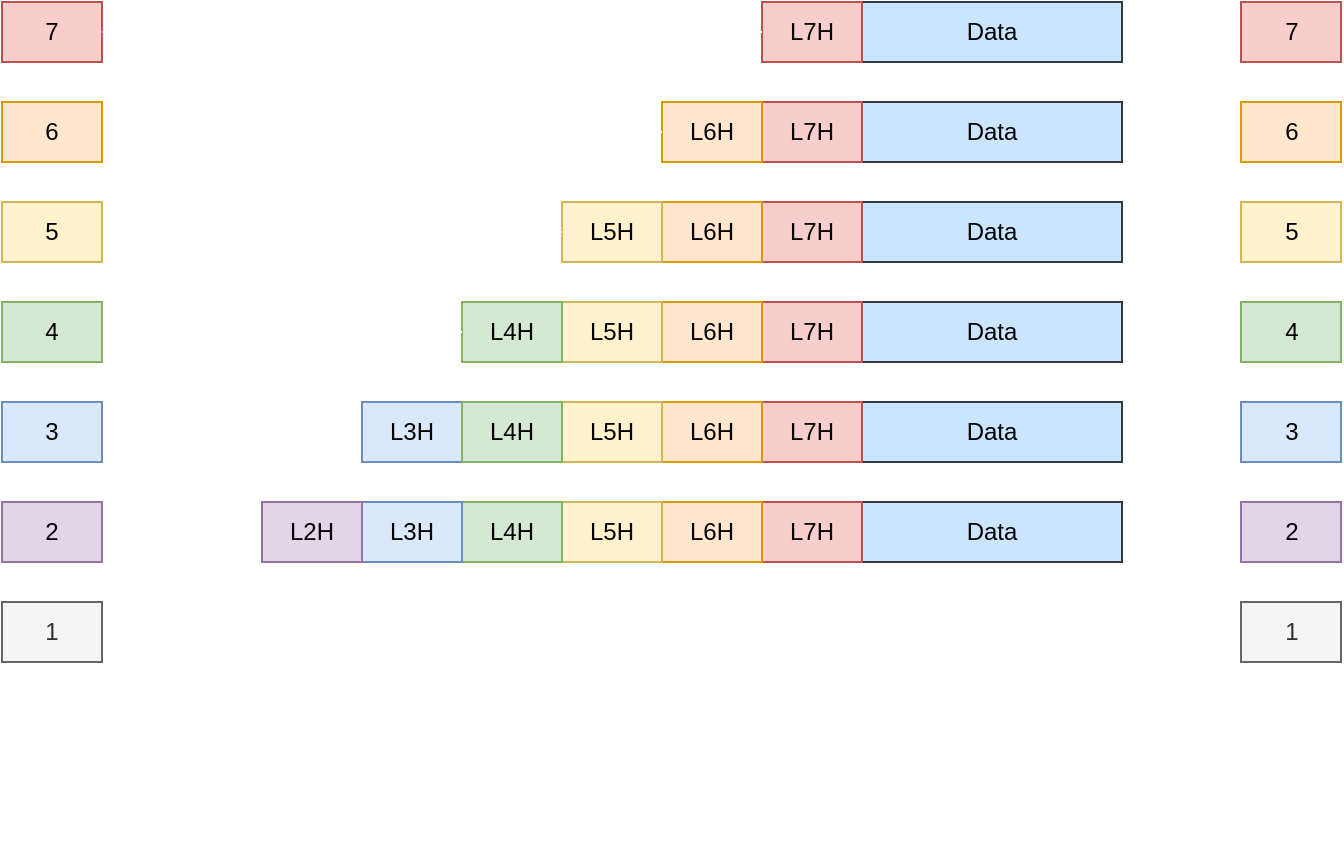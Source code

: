 <mxfile version="17.4.0" type="device"><diagram id="ptYCBpxePmRDuEOYtcHf" name="Page-1"><mxGraphModel dx="677" dy="345" grid="1" gridSize="10" guides="1" tooltips="1" connect="1" arrows="1" fold="1" page="1" pageScale="1" pageWidth="827" pageHeight="1169" math="0" shadow="0"><root><mxCell id="0"/><mxCell id="1" parent="0"/><mxCell id="hM3RNmmnsRRDc4X0w6Sd-77" style="edgeStyle=orthogonalEdgeStyle;rounded=0;orthogonalLoop=1;jettySize=auto;html=1;entryX=0;entryY=0.5;entryDx=0;entryDy=0;endArrow=classicThin;endFill=1;sketch=0;strokeColor=#FFFFFF;fontColor=#FFFFFF;startArrow=none;startFill=0;" parent="1" source="hM3RNmmnsRRDc4X0w6Sd-1" target="hM3RNmmnsRRDc4X0w6Sd-54" edge="1"><mxGeometry relative="1" as="geometry"/></mxCell><mxCell id="hM3RNmmnsRRDc4X0w6Sd-1" value="Data" style="rounded=0;whiteSpace=wrap;html=1;fillColor=#cce5ff;strokeColor=#36393d;sketch=0;" parent="1" vertex="1"><mxGeometry x="470" y="90" width="130" height="30" as="geometry"/></mxCell><mxCell id="hM3RNmmnsRRDc4X0w6Sd-2" value="L7H" style="rounded=0;whiteSpace=wrap;html=1;fillColor=#f8cecc;strokeColor=#b85450;sketch=0;" parent="1" vertex="1"><mxGeometry x="420" y="90" width="50" height="30" as="geometry"/></mxCell><mxCell id="hM3RNmmnsRRDc4X0w6Sd-78" style="edgeStyle=orthogonalEdgeStyle;rounded=0;orthogonalLoop=1;jettySize=auto;html=1;entryX=0;entryY=0.5;entryDx=0;entryDy=0;endArrow=classicThin;endFill=1;sketch=0;strokeColor=#FFFFFF;fontColor=#FFFFFF;startArrow=none;startFill=0;" parent="1" source="hM3RNmmnsRRDc4X0w6Sd-8" target="hM3RNmmnsRRDc4X0w6Sd-55" edge="1"><mxGeometry relative="1" as="geometry"/></mxCell><mxCell id="hM3RNmmnsRRDc4X0w6Sd-8" value="Data" style="rounded=0;whiteSpace=wrap;html=1;fillColor=#cce5ff;strokeColor=#36393d;sketch=0;" parent="1" vertex="1"><mxGeometry x="470" y="140" width="130" height="30" as="geometry"/></mxCell><mxCell id="hM3RNmmnsRRDc4X0w6Sd-9" value="L7H" style="rounded=0;whiteSpace=wrap;html=1;fillColor=#f8cecc;strokeColor=#b85450;sketch=0;" parent="1" vertex="1"><mxGeometry x="420" y="140" width="50" height="30" as="geometry"/></mxCell><mxCell id="hM3RNmmnsRRDc4X0w6Sd-10" value="L6H" style="rounded=0;whiteSpace=wrap;html=1;fillColor=#ffe6cc;strokeColor=#d79b00;sketch=0;" parent="1" vertex="1"><mxGeometry x="370" y="140" width="50" height="30" as="geometry"/></mxCell><mxCell id="hM3RNmmnsRRDc4X0w6Sd-79" style="edgeStyle=orthogonalEdgeStyle;rounded=0;orthogonalLoop=1;jettySize=auto;html=1;endArrow=classicThin;endFill=1;sketch=0;strokeColor=#FFFFFF;fontColor=#FFFFFF;startArrow=none;startFill=0;" parent="1" source="hM3RNmmnsRRDc4X0w6Sd-11" target="hM3RNmmnsRRDc4X0w6Sd-56" edge="1"><mxGeometry relative="1" as="geometry"/></mxCell><mxCell id="hM3RNmmnsRRDc4X0w6Sd-11" value="Data" style="rounded=0;whiteSpace=wrap;html=1;fillColor=#cce5ff;strokeColor=#36393d;sketch=0;" parent="1" vertex="1"><mxGeometry x="470" y="190" width="130" height="30" as="geometry"/></mxCell><mxCell id="hM3RNmmnsRRDc4X0w6Sd-12" value="L7H" style="rounded=0;whiteSpace=wrap;html=1;fillColor=#f8cecc;strokeColor=#b85450;sketch=0;" parent="1" vertex="1"><mxGeometry x="420" y="190" width="50" height="30" as="geometry"/></mxCell><mxCell id="hM3RNmmnsRRDc4X0w6Sd-13" value="L6H" style="rounded=0;whiteSpace=wrap;html=1;fillColor=#ffe6cc;strokeColor=#d79b00;sketch=0;" parent="1" vertex="1"><mxGeometry x="370" y="190" width="50" height="30" as="geometry"/></mxCell><mxCell id="hM3RNmmnsRRDc4X0w6Sd-14" value="L5H" style="rounded=0;whiteSpace=wrap;html=1;fillColor=#fff2cc;strokeColor=#d6b656;sketch=0;" parent="1" vertex="1"><mxGeometry x="320" y="190" width="50" height="30" as="geometry"/></mxCell><mxCell id="hM3RNmmnsRRDc4X0w6Sd-80" style="edgeStyle=orthogonalEdgeStyle;rounded=0;orthogonalLoop=1;jettySize=auto;html=1;entryX=0;entryY=0.5;entryDx=0;entryDy=0;endArrow=classicThin;endFill=1;sketch=0;strokeColor=#FFFFFF;fontColor=#FFFFFF;startArrow=none;startFill=0;" parent="1" source="hM3RNmmnsRRDc4X0w6Sd-15" target="hM3RNmmnsRRDc4X0w6Sd-57" edge="1"><mxGeometry relative="1" as="geometry"/></mxCell><mxCell id="hM3RNmmnsRRDc4X0w6Sd-15" value="Data" style="rounded=0;whiteSpace=wrap;html=1;fillColor=#cce5ff;strokeColor=#36393d;sketch=0;" parent="1" vertex="1"><mxGeometry x="470" y="240" width="130" height="30" as="geometry"/></mxCell><mxCell id="hM3RNmmnsRRDc4X0w6Sd-16" value="L7H" style="rounded=0;whiteSpace=wrap;html=1;fillColor=#f8cecc;strokeColor=#b85450;sketch=0;" parent="1" vertex="1"><mxGeometry x="420" y="240" width="50" height="30" as="geometry"/></mxCell><mxCell id="hM3RNmmnsRRDc4X0w6Sd-17" value="L6H" style="rounded=0;whiteSpace=wrap;html=1;fillColor=#ffe6cc;strokeColor=#d79b00;sketch=0;" parent="1" vertex="1"><mxGeometry x="370" y="240" width="50" height="30" as="geometry"/></mxCell><mxCell id="hM3RNmmnsRRDc4X0w6Sd-18" value="L5H" style="rounded=0;whiteSpace=wrap;html=1;fillColor=#fff2cc;strokeColor=#d6b656;sketch=0;" parent="1" vertex="1"><mxGeometry x="320" y="240" width="50" height="30" as="geometry"/></mxCell><mxCell id="hM3RNmmnsRRDc4X0w6Sd-81" style="edgeStyle=orthogonalEdgeStyle;rounded=0;orthogonalLoop=1;jettySize=auto;html=1;entryX=0;entryY=0.5;entryDx=0;entryDy=0;endArrow=classicThin;endFill=1;sketch=0;strokeColor=#FFFFFF;fontColor=#FFFFFF;startArrow=none;startFill=0;" parent="1" source="hM3RNmmnsRRDc4X0w6Sd-19" target="hM3RNmmnsRRDc4X0w6Sd-58" edge="1"><mxGeometry relative="1" as="geometry"/></mxCell><mxCell id="hM3RNmmnsRRDc4X0w6Sd-19" value="Data" style="rounded=0;whiteSpace=wrap;html=1;fillColor=#cce5ff;strokeColor=#36393d;sketch=0;" parent="1" vertex="1"><mxGeometry x="470" y="290" width="130" height="30" as="geometry"/></mxCell><mxCell id="hM3RNmmnsRRDc4X0w6Sd-20" value="L7H" style="rounded=0;whiteSpace=wrap;html=1;fillColor=#f8cecc;strokeColor=#b85450;sketch=0;" parent="1" vertex="1"><mxGeometry x="420" y="290" width="50" height="30" as="geometry"/></mxCell><mxCell id="hM3RNmmnsRRDc4X0w6Sd-21" value="L6H" style="rounded=0;whiteSpace=wrap;html=1;fillColor=#ffe6cc;strokeColor=#d79b00;sketch=0;" parent="1" vertex="1"><mxGeometry x="370" y="290" width="50" height="30" as="geometry"/></mxCell><mxCell id="hM3RNmmnsRRDc4X0w6Sd-22" value="L5H" style="rounded=0;whiteSpace=wrap;html=1;fillColor=#fff2cc;strokeColor=#d6b656;sketch=0;" parent="1" vertex="1"><mxGeometry x="320" y="290" width="50" height="30" as="geometry"/></mxCell><mxCell id="hM3RNmmnsRRDc4X0w6Sd-23" value="L4H" style="rounded=0;whiteSpace=wrap;html=1;fillColor=#d5e8d4;strokeColor=#82b366;sketch=0;" parent="1" vertex="1"><mxGeometry x="270" y="240" width="50" height="30" as="geometry"/></mxCell><mxCell id="hM3RNmmnsRRDc4X0w6Sd-82" style="edgeStyle=orthogonalEdgeStyle;rounded=0;orthogonalLoop=1;jettySize=auto;html=1;endArrow=classicThin;endFill=1;sketch=0;strokeColor=#FFFFFF;fontColor=#FFFFFF;startArrow=none;startFill=0;" parent="1" source="hM3RNmmnsRRDc4X0w6Sd-24" target="hM3RNmmnsRRDc4X0w6Sd-59" edge="1"><mxGeometry relative="1" as="geometry"/></mxCell><mxCell id="hM3RNmmnsRRDc4X0w6Sd-24" value="Data" style="rounded=0;whiteSpace=wrap;html=1;fillColor=#cce5ff;strokeColor=#36393d;sketch=0;" parent="1" vertex="1"><mxGeometry x="470" y="340" width="130" height="30" as="geometry"/></mxCell><mxCell id="hM3RNmmnsRRDc4X0w6Sd-25" value="L7H" style="rounded=0;whiteSpace=wrap;html=1;fillColor=#f8cecc;strokeColor=#b85450;sketch=0;" parent="1" vertex="1"><mxGeometry x="420" y="340" width="50" height="30" as="geometry"/></mxCell><mxCell id="hM3RNmmnsRRDc4X0w6Sd-26" value="L6H" style="rounded=0;whiteSpace=wrap;html=1;fillColor=#ffe6cc;strokeColor=#d79b00;sketch=0;" parent="1" vertex="1"><mxGeometry x="370" y="340" width="50" height="30" as="geometry"/></mxCell><mxCell id="hM3RNmmnsRRDc4X0w6Sd-27" value="L5H" style="rounded=0;whiteSpace=wrap;html=1;fillColor=#fff2cc;strokeColor=#d6b656;sketch=0;" parent="1" vertex="1"><mxGeometry x="320" y="340" width="50" height="30" as="geometry"/></mxCell><mxCell id="hM3RNmmnsRRDc4X0w6Sd-28" value="L4H" style="rounded=0;whiteSpace=wrap;html=1;fillColor=#d5e8d4;strokeColor=#82b366;sketch=0;" parent="1" vertex="1"><mxGeometry x="270" y="340" width="50" height="30" as="geometry"/></mxCell><mxCell id="hM3RNmmnsRRDc4X0w6Sd-63" style="edgeStyle=orthogonalEdgeStyle;rounded=0;orthogonalLoop=1;jettySize=auto;html=1;endArrow=classicThin;endFill=1;sketch=0;strokeColor=#FFFFFF;fontColor=#FFFFFF;startArrow=classicThin;startFill=1;" parent="1" source="hM3RNmmnsRRDc4X0w6Sd-45" target="hM3RNmmnsRRDc4X0w6Sd-47" edge="1"><mxGeometry relative="1" as="geometry"/></mxCell><mxCell id="hM3RNmmnsRRDc4X0w6Sd-45" value="7" style="rounded=0;whiteSpace=wrap;html=1;fillColor=#f8cecc;strokeColor=#b85450;sketch=0;" parent="1" vertex="1"><mxGeometry x="40" y="90" width="50" height="30" as="geometry"/></mxCell><mxCell id="hM3RNmmnsRRDc4X0w6Sd-64" style="edgeStyle=orthogonalEdgeStyle;rounded=0;orthogonalLoop=1;jettySize=auto;html=1;endArrow=classicThin;endFill=1;sketch=0;strokeColor=#FFFFFF;fontColor=#FFFFFF;startArrow=classicThin;startFill=1;" parent="1" source="hM3RNmmnsRRDc4X0w6Sd-47" target="hM3RNmmnsRRDc4X0w6Sd-48" edge="1"><mxGeometry relative="1" as="geometry"/></mxCell><mxCell id="hM3RNmmnsRRDc4X0w6Sd-69" style="edgeStyle=orthogonalEdgeStyle;rounded=0;orthogonalLoop=1;jettySize=auto;html=1;entryX=0;entryY=0.5;entryDx=0;entryDy=0;endArrow=none;endFill=0;sketch=0;strokeColor=#FFFFFF;fontColor=#FFFFFF;startArrow=classicThin;startFill=1;" parent="1" source="hM3RNmmnsRRDc4X0w6Sd-47" target="hM3RNmmnsRRDc4X0w6Sd-10" edge="1"><mxGeometry relative="1" as="geometry"/></mxCell><mxCell id="hM3RNmmnsRRDc4X0w6Sd-47" value="6" style="rounded=0;whiteSpace=wrap;html=1;fillColor=#ffe6cc;strokeColor=#d79b00;sketch=0;" parent="1" vertex="1"><mxGeometry x="40" y="140" width="50" height="30" as="geometry"/></mxCell><mxCell id="hM3RNmmnsRRDc4X0w6Sd-65" style="edgeStyle=orthogonalEdgeStyle;rounded=0;orthogonalLoop=1;jettySize=auto;html=1;endArrow=classicThin;endFill=1;sketch=0;strokeColor=#FFFFFF;fontColor=#FFFFFF;startArrow=classicThin;startFill=1;" parent="1" source="hM3RNmmnsRRDc4X0w6Sd-48" target="hM3RNmmnsRRDc4X0w6Sd-49" edge="1"><mxGeometry relative="1" as="geometry"/></mxCell><mxCell id="hM3RNmmnsRRDc4X0w6Sd-70" style="edgeStyle=orthogonalEdgeStyle;rounded=0;orthogonalLoop=1;jettySize=auto;html=1;endArrow=none;endFill=0;sketch=0;strokeColor=#FFFFFF;fontColor=#FFFFFF;startArrow=classic;startFill=1;" parent="1" source="hM3RNmmnsRRDc4X0w6Sd-48" target="hM3RNmmnsRRDc4X0w6Sd-14" edge="1"><mxGeometry relative="1" as="geometry"/></mxCell><mxCell id="hM3RNmmnsRRDc4X0w6Sd-48" value="5" style="rounded=0;whiteSpace=wrap;html=1;fillColor=#fff2cc;strokeColor=#d6b656;sketch=0;" parent="1" vertex="1"><mxGeometry x="40" y="190" width="50" height="30" as="geometry"/></mxCell><mxCell id="hM3RNmmnsRRDc4X0w6Sd-66" style="edgeStyle=orthogonalEdgeStyle;rounded=0;orthogonalLoop=1;jettySize=auto;html=1;entryX=0.5;entryY=0;entryDx=0;entryDy=0;endArrow=classicThin;endFill=1;sketch=0;strokeColor=#FFFFFF;fontColor=#FFFFFF;startArrow=classicThin;startFill=1;" parent="1" source="hM3RNmmnsRRDc4X0w6Sd-49" target="hM3RNmmnsRRDc4X0w6Sd-50" edge="1"><mxGeometry relative="1" as="geometry"/></mxCell><mxCell id="hM3RNmmnsRRDc4X0w6Sd-95" style="edgeStyle=orthogonalEdgeStyle;rounded=0;orthogonalLoop=1;jettySize=auto;html=1;endArrow=none;endFill=0;sketch=0;strokeColor=#FFFFFF;fontColor=#FFFFFF;startArrow=classicThin;startFill=1;" parent="1" source="hM3RNmmnsRRDc4X0w6Sd-49" target="hM3RNmmnsRRDc4X0w6Sd-23" edge="1"><mxGeometry relative="1" as="geometry"/></mxCell><mxCell id="hM3RNmmnsRRDc4X0w6Sd-49" value="4" style="rounded=0;whiteSpace=wrap;html=1;fillColor=#d5e8d4;strokeColor=#82b366;sketch=0;" parent="1" vertex="1"><mxGeometry x="40" y="240" width="50" height="30" as="geometry"/></mxCell><mxCell id="hM3RNmmnsRRDc4X0w6Sd-67" style="edgeStyle=orthogonalEdgeStyle;rounded=0;orthogonalLoop=1;jettySize=auto;html=1;entryX=0.5;entryY=0;entryDx=0;entryDy=0;endArrow=classicThin;endFill=1;sketch=0;strokeColor=#FFFFFF;fontColor=#FFFFFF;startArrow=classicThin;startFill=1;" parent="1" source="hM3RNmmnsRRDc4X0w6Sd-50" target="hM3RNmmnsRRDc4X0w6Sd-51" edge="1"><mxGeometry relative="1" as="geometry"/></mxCell><mxCell id="hM3RNmmnsRRDc4X0w6Sd-96" style="edgeStyle=orthogonalEdgeStyle;rounded=0;orthogonalLoop=1;jettySize=auto;html=1;entryX=0;entryY=0.5;entryDx=0;entryDy=0;endArrow=none;endFill=0;sketch=0;strokeColor=#FFFFFF;fontColor=#FFFFFF;startArrow=classicThin;startFill=1;" parent="1" source="hM3RNmmnsRRDc4X0w6Sd-50" target="hM3RNmmnsRRDc4X0w6Sd-91" edge="1"><mxGeometry relative="1" as="geometry"/></mxCell><mxCell id="hM3RNmmnsRRDc4X0w6Sd-50" value="3" style="rounded=0;whiteSpace=wrap;html=1;fillColor=#dae8fc;strokeColor=#6c8ebf;sketch=0;" parent="1" vertex="1"><mxGeometry x="40" y="290" width="50" height="30" as="geometry"/></mxCell><mxCell id="hM3RNmmnsRRDc4X0w6Sd-68" style="edgeStyle=orthogonalEdgeStyle;rounded=0;orthogonalLoop=1;jettySize=auto;html=1;endArrow=classicThin;endFill=1;sketch=0;strokeColor=#FFFFFF;fontColor=#FFFFFF;startArrow=classicThin;startFill=1;" parent="1" source="hM3RNmmnsRRDc4X0w6Sd-51" target="hM3RNmmnsRRDc4X0w6Sd-52" edge="1"><mxGeometry relative="1" as="geometry"/></mxCell><mxCell id="hM3RNmmnsRRDc4X0w6Sd-97" style="edgeStyle=orthogonalEdgeStyle;rounded=0;orthogonalLoop=1;jettySize=auto;html=1;endArrow=none;endFill=0;sketch=0;strokeColor=#FFFFFF;fontColor=#FFFFFF;startArrow=classicThin;startFill=1;" parent="1" source="hM3RNmmnsRRDc4X0w6Sd-51" target="hM3RNmmnsRRDc4X0w6Sd-94" edge="1"><mxGeometry relative="1" as="geometry"/></mxCell><mxCell id="hM3RNmmnsRRDc4X0w6Sd-51" value="2" style="rounded=0;whiteSpace=wrap;html=1;fillColor=#e1d5e7;strokeColor=#9673a6;sketch=0;" parent="1" vertex="1"><mxGeometry x="40" y="340" width="50" height="30" as="geometry"/></mxCell><mxCell id="hM3RNmmnsRRDc4X0w6Sd-100" style="edgeStyle=orthogonalEdgeStyle;rounded=0;sketch=0;orthogonalLoop=1;jettySize=auto;html=1;endArrow=classicThin;endFill=1;entryX=0;entryY=0.5;entryDx=0;entryDy=0;strokeColor=#FFFFFF;fontColor=#FFFFFF;startArrow=classicThin;startFill=1;" parent="1" source="hM3RNmmnsRRDc4X0w6Sd-52" target="hM3RNmmnsRRDc4X0w6Sd-60" edge="1"><mxGeometry relative="1" as="geometry"><mxPoint x="630" y="405" as="targetPoint"/></mxGeometry></mxCell><mxCell id="KeGhF-K1IGOHjGpelVKM-2" style="edgeStyle=orthogonalEdgeStyle;rounded=0;orthogonalLoop=1;jettySize=auto;html=1;entryX=0.5;entryY=1;entryDx=0;entryDy=0;sketch=0;strokeColor=#FFFFFF;fontColor=#FFFFFF;startArrow=classicThin;startFill=1;" parent="1" source="hM3RNmmnsRRDc4X0w6Sd-52" target="hM3RNmmnsRRDc4X0w6Sd-60" edge="1"><mxGeometry relative="1" as="geometry"><Array as="points"><mxPoint x="65" y="500"/><mxPoint x="685" y="500"/></Array></mxGeometry></mxCell><mxCell id="hM3RNmmnsRRDc4X0w6Sd-52" value="1" style="rounded=0;whiteSpace=wrap;html=1;sketch=0;fillColor=#f5f5f5;fontColor=#333333;strokeColor=#666666;" parent="1" vertex="1"><mxGeometry x="40" y="390" width="50" height="30" as="geometry"/></mxCell><mxCell id="hM3RNmmnsRRDc4X0w6Sd-84" style="edgeStyle=orthogonalEdgeStyle;rounded=0;orthogonalLoop=1;jettySize=auto;html=1;endArrow=classicThin;endFill=1;sketch=0;strokeColor=#FFFFFF;fontColor=#FFFFFF;startArrow=classicThin;startFill=1;" parent="1" source="hM3RNmmnsRRDc4X0w6Sd-54" target="hM3RNmmnsRRDc4X0w6Sd-55" edge="1"><mxGeometry relative="1" as="geometry"/></mxCell><mxCell id="hM3RNmmnsRRDc4X0w6Sd-54" value="7" style="rounded=0;whiteSpace=wrap;html=1;fillColor=#f8cecc;strokeColor=#b85450;sketch=0;" parent="1" vertex="1"><mxGeometry x="659.5" y="90" width="50" height="30" as="geometry"/></mxCell><mxCell id="hM3RNmmnsRRDc4X0w6Sd-85" style="edgeStyle=orthogonalEdgeStyle;rounded=0;orthogonalLoop=1;jettySize=auto;html=1;endArrow=classicThin;endFill=1;sketch=0;strokeColor=#FFFFFF;fontColor=#FFFFFF;startArrow=classicThin;startFill=1;" parent="1" source="hM3RNmmnsRRDc4X0w6Sd-55" target="hM3RNmmnsRRDc4X0w6Sd-56" edge="1"><mxGeometry relative="1" as="geometry"/></mxCell><mxCell id="hM3RNmmnsRRDc4X0w6Sd-55" value="6" style="rounded=0;whiteSpace=wrap;html=1;fillColor=#ffe6cc;strokeColor=#d79b00;sketch=0;" parent="1" vertex="1"><mxGeometry x="659.5" y="140" width="50" height="30" as="geometry"/></mxCell><mxCell id="hM3RNmmnsRRDc4X0w6Sd-86" style="edgeStyle=orthogonalEdgeStyle;rounded=0;orthogonalLoop=1;jettySize=auto;html=1;entryX=0.5;entryY=0;entryDx=0;entryDy=0;endArrow=classicThin;endFill=1;sketch=0;strokeColor=#FFFFFF;fontColor=#FFFFFF;startArrow=classicThin;startFill=1;" parent="1" source="hM3RNmmnsRRDc4X0w6Sd-56" target="hM3RNmmnsRRDc4X0w6Sd-57" edge="1"><mxGeometry relative="1" as="geometry"/></mxCell><mxCell id="hM3RNmmnsRRDc4X0w6Sd-56" value="5" style="rounded=0;whiteSpace=wrap;html=1;fillColor=#fff2cc;strokeColor=#d6b656;sketch=0;" parent="1" vertex="1"><mxGeometry x="659.5" y="190" width="50" height="30" as="geometry"/></mxCell><mxCell id="hM3RNmmnsRRDc4X0w6Sd-87" style="edgeStyle=orthogonalEdgeStyle;rounded=0;orthogonalLoop=1;jettySize=auto;html=1;entryX=0.5;entryY=0;entryDx=0;entryDy=0;endArrow=classicThin;endFill=1;sketch=0;strokeColor=#FFFFFF;fontColor=#FFFFFF;startArrow=classicThin;startFill=1;" parent="1" source="hM3RNmmnsRRDc4X0w6Sd-57" target="hM3RNmmnsRRDc4X0w6Sd-58" edge="1"><mxGeometry relative="1" as="geometry"/></mxCell><mxCell id="hM3RNmmnsRRDc4X0w6Sd-57" value="4" style="rounded=0;whiteSpace=wrap;html=1;fillColor=#d5e8d4;strokeColor=#82b366;sketch=0;" parent="1" vertex="1"><mxGeometry x="659.5" y="240" width="50" height="30" as="geometry"/></mxCell><mxCell id="hM3RNmmnsRRDc4X0w6Sd-88" style="edgeStyle=orthogonalEdgeStyle;rounded=0;orthogonalLoop=1;jettySize=auto;html=1;endArrow=classicThin;endFill=1;sketch=0;strokeColor=#FFFFFF;fontColor=#FFFFFF;startArrow=classicThin;startFill=1;" parent="1" source="hM3RNmmnsRRDc4X0w6Sd-58" target="hM3RNmmnsRRDc4X0w6Sd-59" edge="1"><mxGeometry relative="1" as="geometry"/></mxCell><mxCell id="hM3RNmmnsRRDc4X0w6Sd-58" value="3" style="rounded=0;whiteSpace=wrap;html=1;fillColor=#dae8fc;strokeColor=#6c8ebf;sketch=0;" parent="1" vertex="1"><mxGeometry x="659.5" y="290" width="50" height="30" as="geometry"/></mxCell><mxCell id="hM3RNmmnsRRDc4X0w6Sd-89" style="edgeStyle=orthogonalEdgeStyle;rounded=0;orthogonalLoop=1;jettySize=auto;html=1;endArrow=classicThin;endFill=1;sketch=0;strokeColor=#FFFFFF;fontColor=#FFFFFF;startArrow=classicThin;startFill=1;" parent="1" source="hM3RNmmnsRRDc4X0w6Sd-59" target="hM3RNmmnsRRDc4X0w6Sd-60" edge="1"><mxGeometry relative="1" as="geometry"/></mxCell><mxCell id="hM3RNmmnsRRDc4X0w6Sd-59" value="2" style="rounded=0;whiteSpace=wrap;html=1;fillColor=#e1d5e7;strokeColor=#9673a6;sketch=0;" parent="1" vertex="1"><mxGeometry x="659.5" y="340" width="50" height="30" as="geometry"/></mxCell><mxCell id="hM3RNmmnsRRDc4X0w6Sd-60" value="1" style="rounded=0;whiteSpace=wrap;html=1;sketch=0;fillColor=#f5f5f5;fontColor=#333333;strokeColor=#666666;" parent="1" vertex="1"><mxGeometry x="659.5" y="390" width="50" height="30" as="geometry"/></mxCell><mxCell id="hM3RNmmnsRRDc4X0w6Sd-62" value="" style="endArrow=none;html=1;rounded=0;exitX=1;exitY=0.5;exitDx=0;exitDy=0;entryX=0;entryY=0.5;entryDx=0;entryDy=0;endFill=0;sketch=0;strokeColor=#FFFFFF;fontColor=#FFFFFF;startArrow=classicThin;startFill=1;" parent="1" source="hM3RNmmnsRRDc4X0w6Sd-45" target="hM3RNmmnsRRDc4X0w6Sd-2" edge="1"><mxGeometry width="50" height="50" relative="1" as="geometry"><mxPoint x="140" y="120" as="sourcePoint"/><mxPoint x="180" y="110" as="targetPoint"/></mxGeometry></mxCell><mxCell id="hM3RNmmnsRRDc4X0w6Sd-91" value="L3H" style="rounded=0;whiteSpace=wrap;html=1;fillColor=#dae8fc;strokeColor=#6c8ebf;sketch=0;" parent="1" vertex="1"><mxGeometry x="220" y="290" width="50" height="30" as="geometry"/></mxCell><mxCell id="hM3RNmmnsRRDc4X0w6Sd-92" value="L4H" style="rounded=0;whiteSpace=wrap;html=1;fillColor=#d5e8d4;strokeColor=#82b366;sketch=0;" parent="1" vertex="1"><mxGeometry x="270" y="290" width="50" height="30" as="geometry"/></mxCell><mxCell id="hM3RNmmnsRRDc4X0w6Sd-93" value="L3H" style="rounded=0;whiteSpace=wrap;html=1;fillColor=#dae8fc;strokeColor=#6c8ebf;sketch=0;" parent="1" vertex="1"><mxGeometry x="220" y="340" width="50" height="30" as="geometry"/></mxCell><mxCell id="hM3RNmmnsRRDc4X0w6Sd-94" value="L2H" style="rounded=0;whiteSpace=wrap;html=1;fillColor=#e1d5e7;strokeColor=#9673a6;sketch=0;" parent="1" vertex="1"><mxGeometry x="170" y="340" width="50" height="30" as="geometry"/></mxCell><mxCell id="hM3RNmmnsRRDc4X0w6Sd-101" value="" style="endArrow=none;html=1;rounded=0;sketch=0;strokeColor=#FFFFFF;fontColor=#FFFFFF;" parent="1" edge="1"><mxGeometry width="50" height="50" relative="1" as="geometry"><mxPoint x="333.5" y="440" as="sourcePoint"/><mxPoint x="334" y="380" as="targetPoint"/></mxGeometry></mxCell><mxCell id="hM3RNmmnsRRDc4X0w6Sd-102" value="" style="endArrow=none;html=1;rounded=0;sketch=0;strokeColor=#FFFFFF;fontColor=#FFFFFF;" parent="1" edge="1"><mxGeometry width="50" height="50" relative="1" as="geometry"><mxPoint x="333.5" y="380" as="sourcePoint"/><mxPoint x="353.5" y="380" as="targetPoint"/><Array as="points"><mxPoint x="333.5" y="380"/></Array></mxGeometry></mxCell><mxCell id="hM3RNmmnsRRDc4X0w6Sd-103" value="" style="endArrow=none;html=1;rounded=0;sketch=0;strokeColor=#FFFFFF;fontColor=#FFFFFF;" parent="1" edge="1"><mxGeometry width="50" height="50" relative="1" as="geometry"><mxPoint x="353.5" y="440" as="sourcePoint"/><mxPoint x="354" y="380" as="targetPoint"/></mxGeometry></mxCell><mxCell id="hM3RNmmnsRRDc4X0w6Sd-104" value="" style="endArrow=none;html=1;rounded=0;sketch=0;strokeColor=#FFFFFF;" parent="1" edge="1"><mxGeometry width="50" height="50" relative="1" as="geometry"><mxPoint x="353.5" y="440" as="sourcePoint"/><mxPoint x="373.5" y="440" as="targetPoint"/><Array as="points"><mxPoint x="353.5" y="440"/></Array></mxGeometry></mxCell><mxCell id="hM3RNmmnsRRDc4X0w6Sd-106" value="" style="endArrow=none;html=1;rounded=0;sketch=0;strokeColor=#FFFFFF;fontColor=#FFFFFF;" parent="1" edge="1"><mxGeometry width="50" height="50" relative="1" as="geometry"><mxPoint x="375" y="380" as="sourcePoint"/><mxPoint x="395" y="380" as="targetPoint"/><Array as="points"><mxPoint x="375" y="380"/></Array></mxGeometry></mxCell><mxCell id="hM3RNmmnsRRDc4X0w6Sd-107" value="" style="endArrow=none;html=1;rounded=0;sketch=0;strokeColor=#FFFFFF;fontColor=#FFFFFF;" parent="1" edge="1"><mxGeometry width="50" height="50" relative="1" as="geometry"><mxPoint x="374" y="440" as="sourcePoint"/><mxPoint x="374.5" y="380" as="targetPoint"/></mxGeometry></mxCell><mxCell id="hM3RNmmnsRRDc4X0w6Sd-109" value="" style="endArrow=none;html=1;rounded=0;sketch=0;strokeColor=#FFFFFF;fontColor=#FFFFFF;" parent="1" edge="1"><mxGeometry width="50" height="50" relative="1" as="geometry"><mxPoint x="393.5" y="440" as="sourcePoint"/><mxPoint x="394" y="380" as="targetPoint"/><Array as="points"/></mxGeometry></mxCell><mxCell id="hM3RNmmnsRRDc4X0w6Sd-110" value="" style="endArrow=none;html=1;rounded=0;sketch=0;strokeColor=#FFFFFF;" parent="1" edge="1"><mxGeometry width="50" height="50" relative="1" as="geometry"><mxPoint x="394" y="440" as="sourcePoint"/><mxPoint x="414" y="440" as="targetPoint"/><Array as="points"><mxPoint x="394" y="440"/></Array></mxGeometry></mxCell><mxCell id="hM3RNmmnsRRDc4X0w6Sd-113" value="" style="endArrow=none;html=1;rounded=0;sketch=0;strokeColor=#FFFFFF;fontColor=#FFFFFF;" parent="1" edge="1"><mxGeometry width="50" height="50" relative="1" as="geometry"><mxPoint x="415" y="440" as="sourcePoint"/><mxPoint x="415.5" y="380" as="targetPoint"/><Array as="points"/></mxGeometry></mxCell><mxCell id="hM3RNmmnsRRDc4X0w6Sd-114" value="" style="endArrow=none;html=1;rounded=0;sketch=0;strokeColor=#FFFFFF;fontColor=#FFFFFF;" parent="1" edge="1"><mxGeometry width="50" height="50" relative="1" as="geometry"><mxPoint x="415" y="381" as="sourcePoint"/><mxPoint x="435" y="381" as="targetPoint"/><Array as="points"><mxPoint x="415" y="381"/></Array></mxGeometry></mxCell><mxCell id="hM3RNmmnsRRDc4X0w6Sd-115" value="" style="endArrow=none;html=1;rounded=0;sketch=0;strokeColor=#FFFFFF;fontColor=#FFFFFF;" parent="1" edge="1"><mxGeometry width="50" height="50" relative="1" as="geometry"><mxPoint x="436" y="440" as="sourcePoint"/><mxPoint x="436.5" y="380" as="targetPoint"/><Array as="points"/></mxGeometry></mxCell><mxCell id="hM3RNmmnsRRDc4X0w6Sd-116" value="" style="endArrow=none;html=1;rounded=0;sketch=0;strokeColor=#FFFFFF;" parent="1" edge="1"><mxGeometry width="50" height="50" relative="1" as="geometry"><mxPoint x="435" y="440" as="sourcePoint"/><mxPoint x="455" y="440" as="targetPoint"/><Array as="points"><mxPoint x="435" y="440"/></Array></mxGeometry></mxCell><mxCell id="hM3RNmmnsRRDc4X0w6Sd-119" value="1" style="text;html=1;strokeColor=none;fillColor=none;align=center;verticalAlign=middle;whiteSpace=wrap;rounded=0;sketch=0;fontColor=#FFFFFF;" parent="1" vertex="1"><mxGeometry x="330" y="450" width="30" height="20" as="geometry"/></mxCell><mxCell id="hM3RNmmnsRRDc4X0w6Sd-120" value="0" style="text;html=1;strokeColor=none;fillColor=none;align=center;verticalAlign=middle;whiteSpace=wrap;rounded=0;sketch=0;fontColor=#FFFFFF;" parent="1" vertex="1"><mxGeometry x="350" y="450" width="30" height="20" as="geometry"/></mxCell><mxCell id="hM3RNmmnsRRDc4X0w6Sd-121" value="1" style="text;html=1;strokeColor=none;fillColor=none;align=center;verticalAlign=middle;whiteSpace=wrap;rounded=0;sketch=0;fontColor=#FFFFFF;" parent="1" vertex="1"><mxGeometry x="370" y="450" width="30" height="20" as="geometry"/></mxCell><mxCell id="hM3RNmmnsRRDc4X0w6Sd-122" value="0" style="text;html=1;strokeColor=none;fillColor=none;align=center;verticalAlign=middle;whiteSpace=wrap;rounded=0;sketch=0;fontColor=#FFFFFF;" parent="1" vertex="1"><mxGeometry x="390" y="450" width="30" height="20" as="geometry"/></mxCell><mxCell id="hM3RNmmnsRRDc4X0w6Sd-123" value="1" style="text;html=1;strokeColor=none;fillColor=none;align=center;verticalAlign=middle;whiteSpace=wrap;rounded=0;sketch=0;fontColor=#FFFFFF;" parent="1" vertex="1"><mxGeometry x="414" y="450" width="30" height="20" as="geometry"/></mxCell><mxCell id="hM3RNmmnsRRDc4X0w6Sd-124" value="0" style="text;html=1;strokeColor=none;fillColor=none;align=center;verticalAlign=middle;whiteSpace=wrap;rounded=0;sketch=0;fontColor=#FFFFFF;" parent="1" vertex="1"><mxGeometry x="430" y="450" width="30" height="20" as="geometry"/></mxCell></root></mxGraphModel></diagram></mxfile>